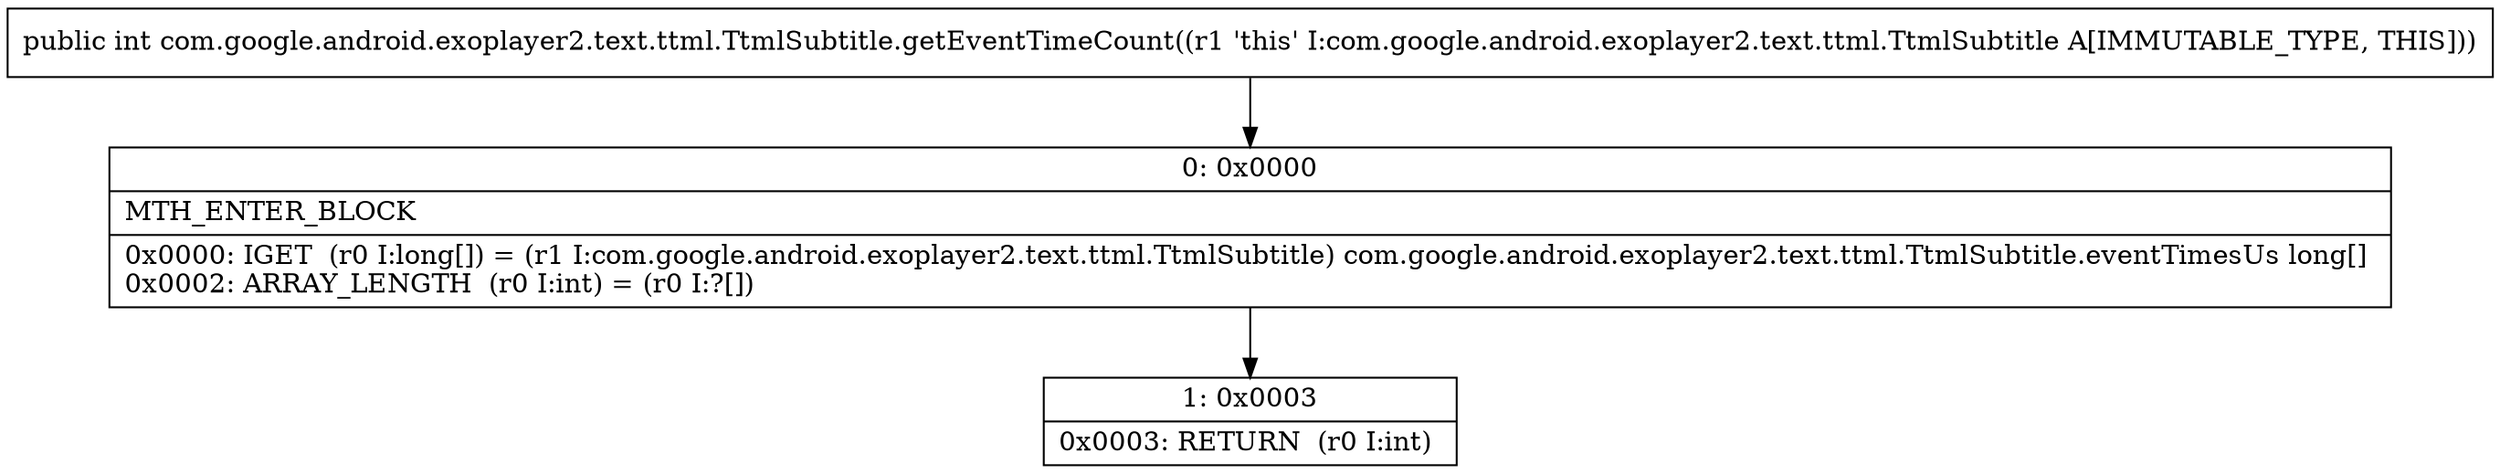 digraph "CFG forcom.google.android.exoplayer2.text.ttml.TtmlSubtitle.getEventTimeCount()I" {
Node_0 [shape=record,label="{0\:\ 0x0000|MTH_ENTER_BLOCK\l|0x0000: IGET  (r0 I:long[]) = (r1 I:com.google.android.exoplayer2.text.ttml.TtmlSubtitle) com.google.android.exoplayer2.text.ttml.TtmlSubtitle.eventTimesUs long[] \l0x0002: ARRAY_LENGTH  (r0 I:int) = (r0 I:?[]) \l}"];
Node_1 [shape=record,label="{1\:\ 0x0003|0x0003: RETURN  (r0 I:int) \l}"];
MethodNode[shape=record,label="{public int com.google.android.exoplayer2.text.ttml.TtmlSubtitle.getEventTimeCount((r1 'this' I:com.google.android.exoplayer2.text.ttml.TtmlSubtitle A[IMMUTABLE_TYPE, THIS])) }"];
MethodNode -> Node_0;
Node_0 -> Node_1;
}

